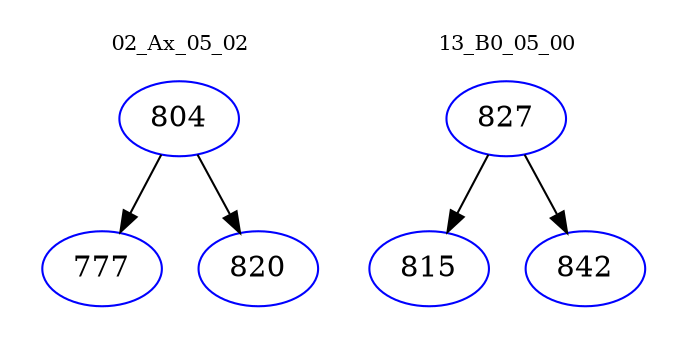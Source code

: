 digraph{
subgraph cluster_0 {
color = white
label = "02_Ax_05_02";
fontsize=10;
T0_804 [label="804", color="blue"]
T0_804 -> T0_777 [color="black"]
T0_777 [label="777", color="blue"]
T0_804 -> T0_820 [color="black"]
T0_820 [label="820", color="blue"]
}
subgraph cluster_1 {
color = white
label = "13_B0_05_00";
fontsize=10;
T1_827 [label="827", color="blue"]
T1_827 -> T1_815 [color="black"]
T1_815 [label="815", color="blue"]
T1_827 -> T1_842 [color="black"]
T1_842 [label="842", color="blue"]
}
}
